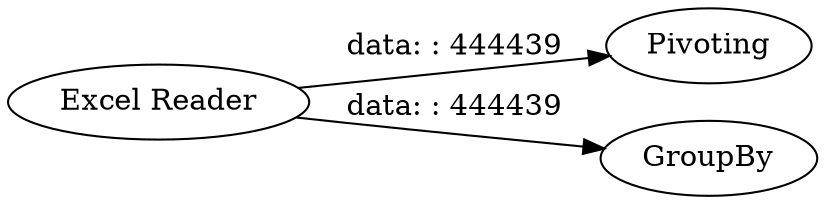 digraph {
	"-31379205053238424_1" [label="Excel Reader"]
	"-31379205053238424_3" [label=Pivoting]
	"-31379205053238424_2" [label=GroupBy]
	"-31379205053238424_1" -> "-31379205053238424_2" [label="data: : 444439"]
	"-31379205053238424_1" -> "-31379205053238424_3" [label="data: : 444439"]
	rankdir=LR
}
